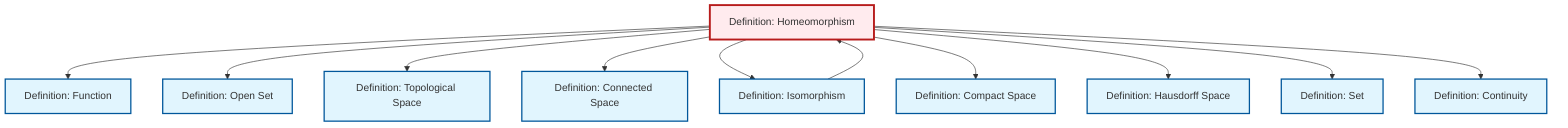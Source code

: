 graph TD
    classDef definition fill:#e1f5fe,stroke:#01579b,stroke-width:2px
    classDef theorem fill:#f3e5f5,stroke:#4a148c,stroke-width:2px
    classDef axiom fill:#fff3e0,stroke:#e65100,stroke-width:2px
    classDef example fill:#e8f5e9,stroke:#1b5e20,stroke-width:2px
    classDef current fill:#ffebee,stroke:#b71c1c,stroke-width:3px
    def-hausdorff["Definition: Hausdorff Space"]:::definition
    def-connected["Definition: Connected Space"]:::definition
    def-continuity["Definition: Continuity"]:::definition
    def-compact["Definition: Compact Space"]:::definition
    def-open-set["Definition: Open Set"]:::definition
    def-topological-space["Definition: Topological Space"]:::definition
    def-homeomorphism["Definition: Homeomorphism"]:::definition
    def-set["Definition: Set"]:::definition
    def-function["Definition: Function"]:::definition
    def-isomorphism["Definition: Isomorphism"]:::definition
    def-homeomorphism --> def-function
    def-homeomorphism --> def-open-set
    def-homeomorphism --> def-topological-space
    def-homeomorphism --> def-connected
    def-isomorphism --> def-homeomorphism
    def-homeomorphism --> def-isomorphism
    def-homeomorphism --> def-compact
    def-homeomorphism --> def-hausdorff
    def-homeomorphism --> def-set
    def-homeomorphism --> def-continuity
    class def-homeomorphism current